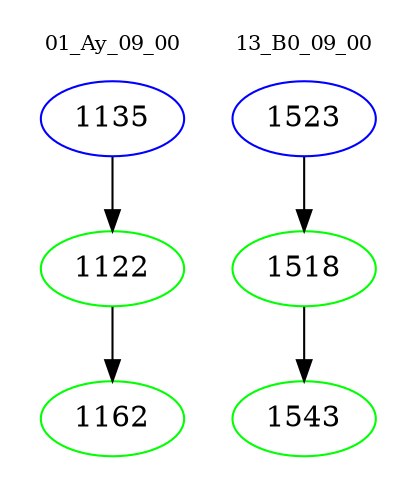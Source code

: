 digraph{
subgraph cluster_0 {
color = white
label = "01_Ay_09_00";
fontsize=10;
T0_1135 [label="1135", color="blue"]
T0_1135 -> T0_1122 [color="black"]
T0_1122 [label="1122", color="green"]
T0_1122 -> T0_1162 [color="black"]
T0_1162 [label="1162", color="green"]
}
subgraph cluster_1 {
color = white
label = "13_B0_09_00";
fontsize=10;
T1_1523 [label="1523", color="blue"]
T1_1523 -> T1_1518 [color="black"]
T1_1518 [label="1518", color="green"]
T1_1518 -> T1_1543 [color="black"]
T1_1543 [label="1543", color="green"]
}
}
